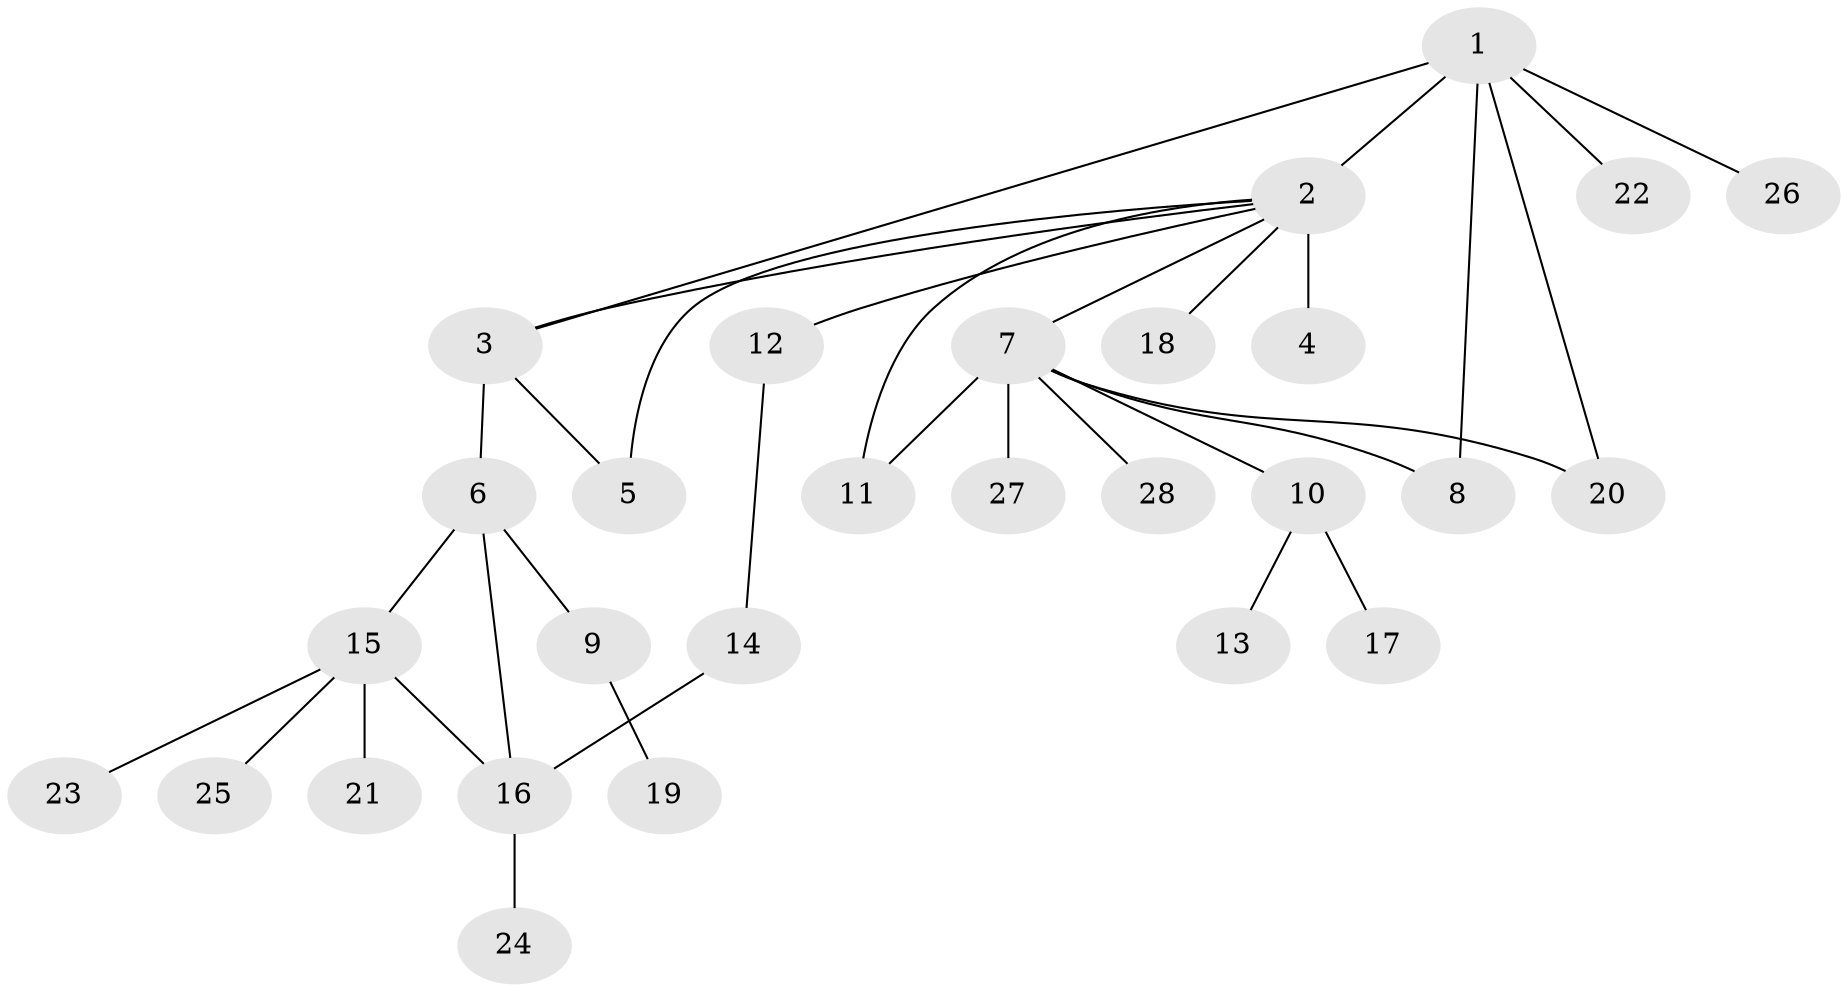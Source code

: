 // original degree distribution, {7: 0.05555555555555555, 19: 0.018518518518518517, 1: 0.5555555555555556, 3: 0.1111111111111111, 4: 0.037037037037037035, 8: 0.018518518518518517, 2: 0.2037037037037037}
// Generated by graph-tools (version 1.1) at 2025/50/03/04/25 22:50:33]
// undirected, 28 vertices, 34 edges
graph export_dot {
  node [color=gray90,style=filled];
  1;
  2;
  3;
  4;
  5;
  6;
  7;
  8;
  9;
  10;
  11;
  12;
  13;
  14;
  15;
  16;
  17;
  18;
  19;
  20;
  21;
  22;
  23;
  24;
  25;
  26;
  27;
  28;
  1 -- 2 [weight=1.0];
  1 -- 3 [weight=1.0];
  1 -- 8 [weight=1.0];
  1 -- 20 [weight=1.0];
  1 -- 22 [weight=1.0];
  1 -- 26 [weight=1.0];
  2 -- 3 [weight=1.0];
  2 -- 4 [weight=9.0];
  2 -- 5 [weight=1.0];
  2 -- 7 [weight=1.0];
  2 -- 11 [weight=1.0];
  2 -- 12 [weight=1.0];
  2 -- 18 [weight=1.0];
  3 -- 5 [weight=1.0];
  3 -- 6 [weight=3.0];
  6 -- 9 [weight=1.0];
  6 -- 15 [weight=2.0];
  6 -- 16 [weight=1.0];
  7 -- 8 [weight=1.0];
  7 -- 10 [weight=1.0];
  7 -- 11 [weight=1.0];
  7 -- 20 [weight=1.0];
  7 -- 27 [weight=1.0];
  7 -- 28 [weight=1.0];
  9 -- 19 [weight=1.0];
  10 -- 13 [weight=1.0];
  10 -- 17 [weight=1.0];
  12 -- 14 [weight=1.0];
  14 -- 16 [weight=1.0];
  15 -- 16 [weight=1.0];
  15 -- 21 [weight=1.0];
  15 -- 23 [weight=1.0];
  15 -- 25 [weight=1.0];
  16 -- 24 [weight=1.0];
}
